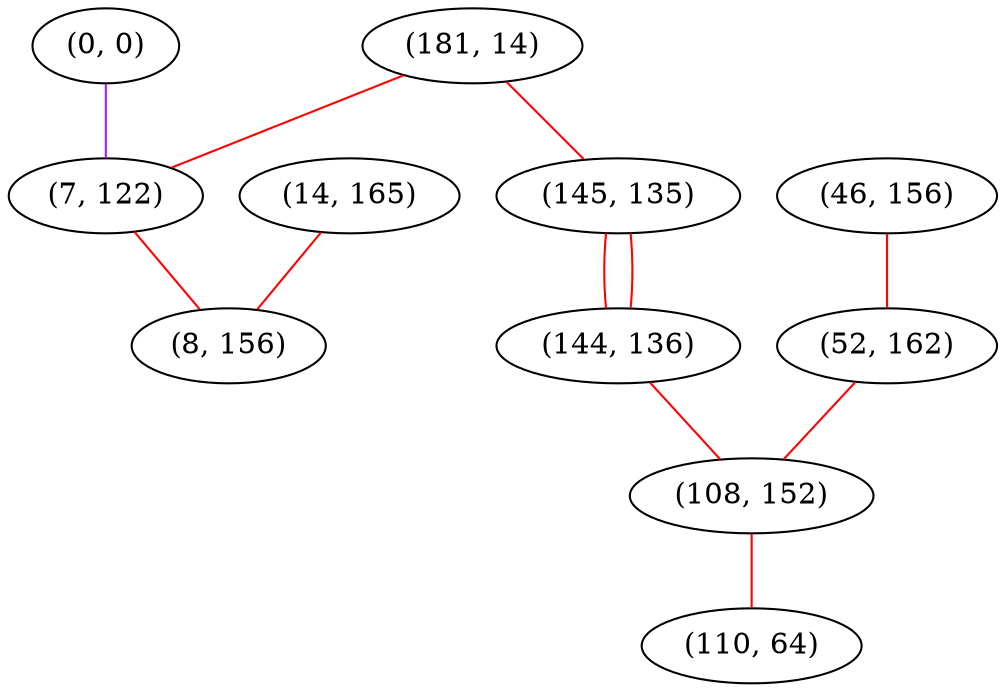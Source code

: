 graph "" {
"(181, 14)";
"(46, 156)";
"(0, 0)";
"(14, 165)";
"(7, 122)";
"(145, 135)";
"(52, 162)";
"(144, 136)";
"(108, 152)";
"(110, 64)";
"(8, 156)";
"(181, 14)" -- "(7, 122)"  [color=red, key=0, weight=1];
"(181, 14)" -- "(145, 135)"  [color=red, key=0, weight=1];
"(46, 156)" -- "(52, 162)"  [color=red, key=0, weight=1];
"(0, 0)" -- "(7, 122)"  [color=purple, key=0, weight=4];
"(14, 165)" -- "(8, 156)"  [color=red, key=0, weight=1];
"(7, 122)" -- "(8, 156)"  [color=red, key=0, weight=1];
"(145, 135)" -- "(144, 136)"  [color=red, key=0, weight=1];
"(145, 135)" -- "(144, 136)"  [color=red, key=1, weight=1];
"(52, 162)" -- "(108, 152)"  [color=red, key=0, weight=1];
"(144, 136)" -- "(108, 152)"  [color=red, key=0, weight=1];
"(108, 152)" -- "(110, 64)"  [color=red, key=0, weight=1];
}
